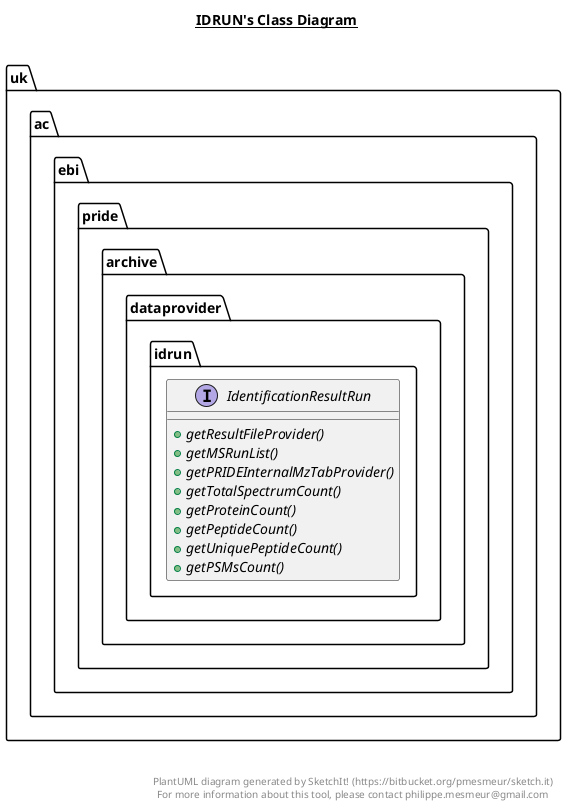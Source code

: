 @startuml

title __IDRUN's Class Diagram__\n

  package uk.ac.ebi.pride.archive.dataprovider.idrun {
    interface IdentificationResultRun {
        {abstract} + getResultFileProvider()
        {abstract} + getMSRunList()
        {abstract} + getPRIDEInternalMzTabProvider()
        {abstract} + getTotalSpectrumCount()
        {abstract} + getProteinCount()
        {abstract} + getPeptideCount()
        {abstract} + getUniquePeptideCount()
        {abstract} + getPSMsCount()
    }
  }
  



right footer


PlantUML diagram generated by SketchIt! (https://bitbucket.org/pmesmeur/sketch.it)
For more information about this tool, please contact philippe.mesmeur@gmail.com
endfooter

@enduml
